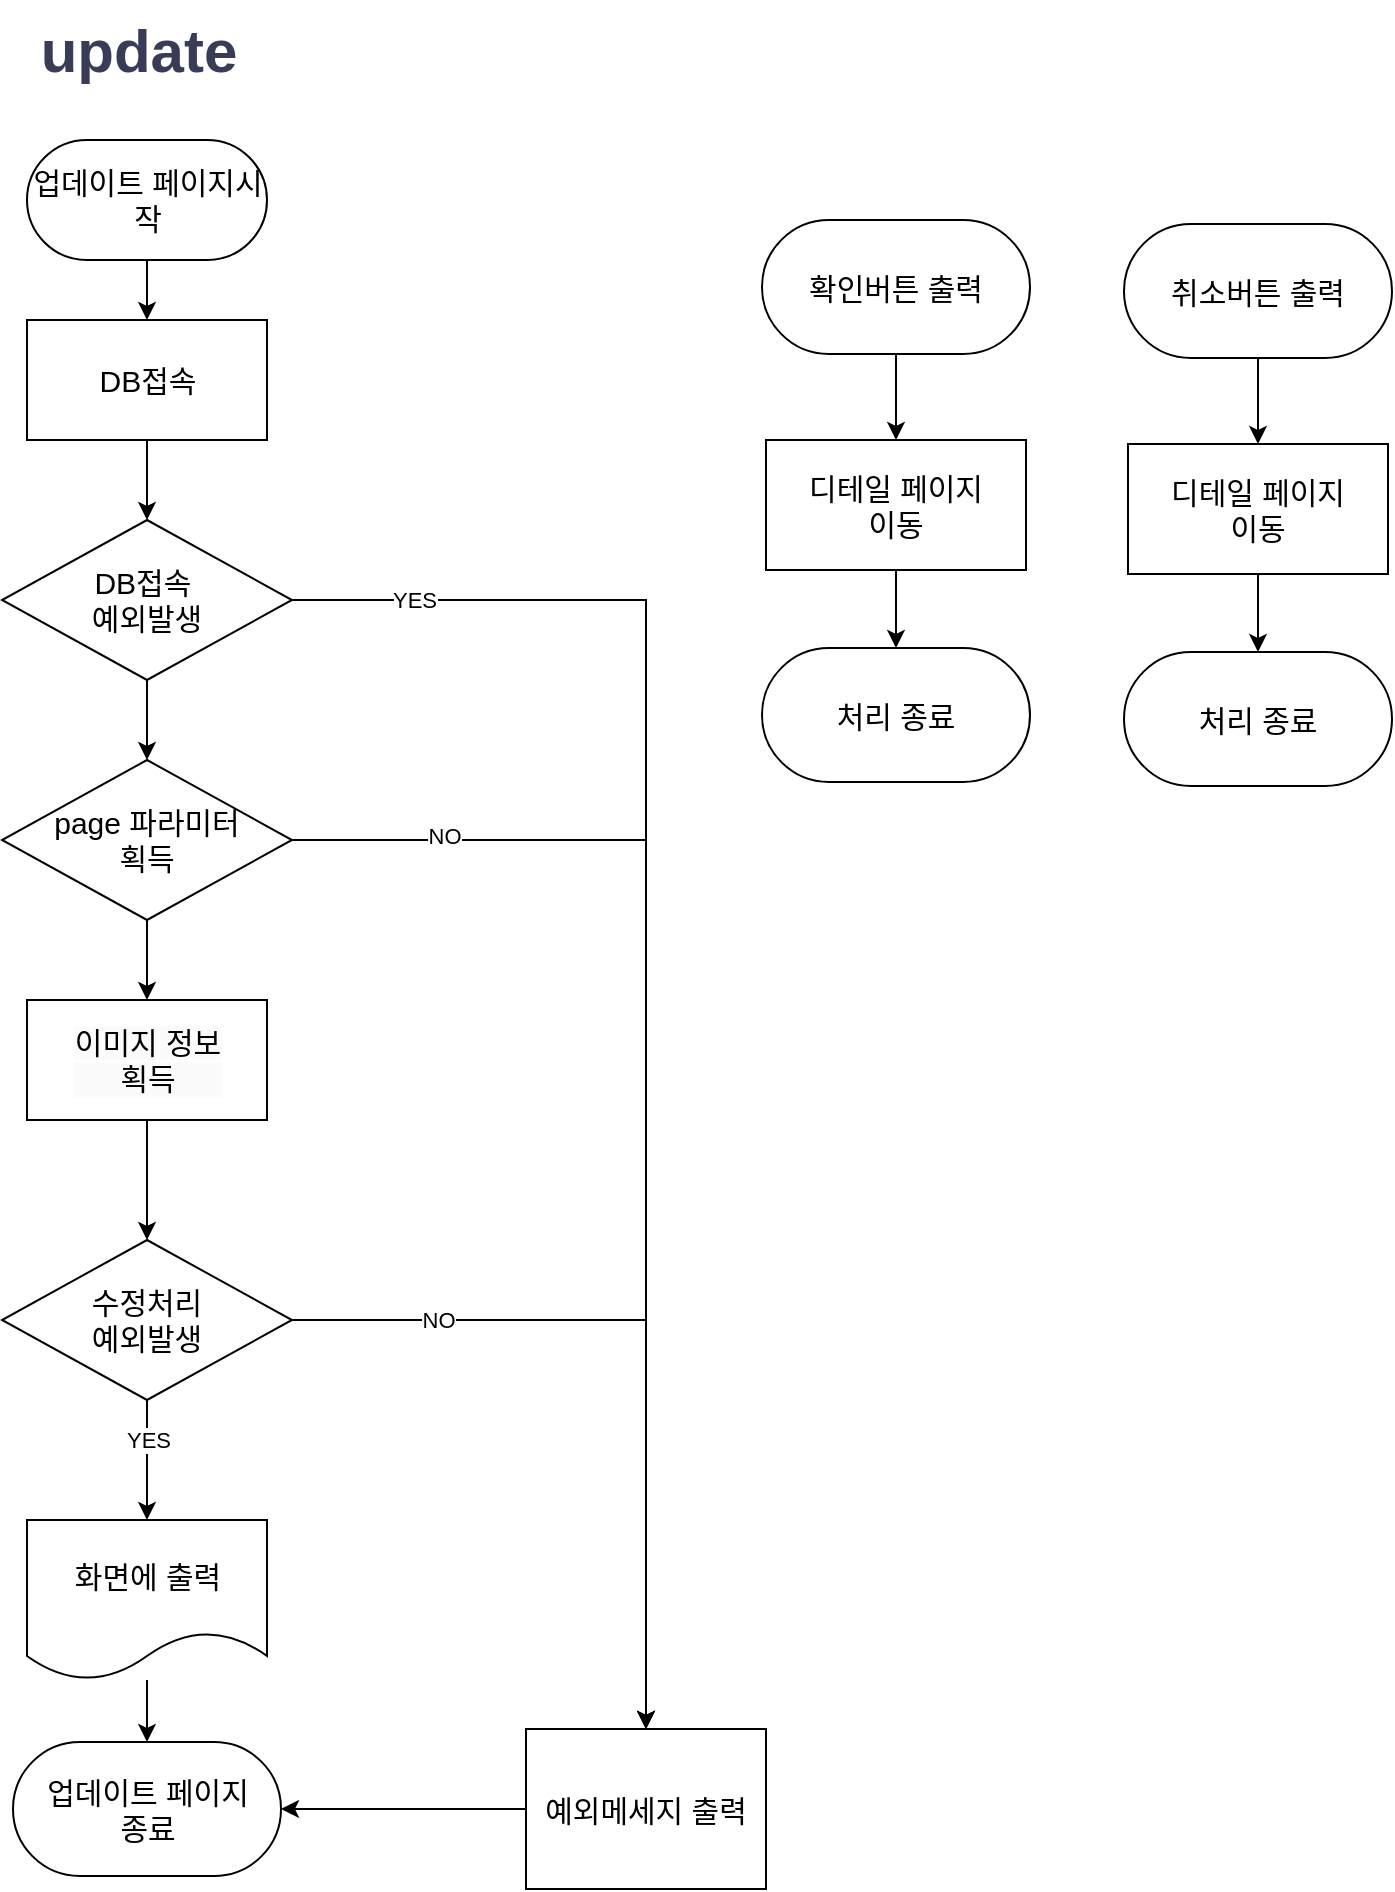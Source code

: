 <mxfile version="24.2.5" type="device">
  <diagram id="7LknmR1CZk3xwWH3k-iy" name="update">
    <mxGraphModel dx="2196" dy="1181" grid="1" gridSize="10" guides="1" tooltips="1" connect="1" arrows="1" fold="1" page="1" pageScale="1" pageWidth="827" pageHeight="1169" math="0" shadow="0">
      <root>
        <mxCell id="0" />
        <mxCell id="1" parent="0" />
        <mxCell id="wWNvsDkIQnpcS4V695EI-1" value="update" style="text;html=1;align=center;verticalAlign=middle;resizable=0;points=[];autosize=1;strokeColor=none;fillColor=none;fontColor=#393C56;fontSize=30;fontStyle=1" parent="1" vertex="1">
          <mxGeometry x="118" y="10" width="120" height="50" as="geometry" />
        </mxCell>
        <mxCell id="wWNvsDkIQnpcS4V695EI-2" value="" style="edgeStyle=orthogonalEdgeStyle;rounded=0;orthogonalLoop=1;jettySize=auto;html=1;fontSize=15;entryX=0.5;entryY=0;entryDx=0;entryDy=0;" parent="1" source="wWNvsDkIQnpcS4V695EI-3" target="wWNvsDkIQnpcS4V695EI-4" edge="1">
          <mxGeometry relative="1" as="geometry" />
        </mxCell>
        <mxCell id="wWNvsDkIQnpcS4V695EI-3" value="업데이트 페이지시작" style="rounded=1;whiteSpace=wrap;html=1;arcSize=50;fontSize=15;" parent="1" vertex="1">
          <mxGeometry x="122.5" y="80" width="120" height="60" as="geometry" />
        </mxCell>
        <mxCell id="wWNvsDkIQnpcS4V695EI-94" value="" style="edgeStyle=orthogonalEdgeStyle;rounded=0;orthogonalLoop=1;jettySize=auto;html=1;" parent="1" source="wWNvsDkIQnpcS4V695EI-4" target="wWNvsDkIQnpcS4V695EI-7" edge="1">
          <mxGeometry relative="1" as="geometry" />
        </mxCell>
        <mxCell id="wWNvsDkIQnpcS4V695EI-4" value="DB접속" style="rounded=0;whiteSpace=wrap;html=1;fontSize=15;" parent="1" vertex="1">
          <mxGeometry x="122.5" y="170" width="120" height="60" as="geometry" />
        </mxCell>
        <mxCell id="wWNvsDkIQnpcS4V695EI-6" value="" style="edgeStyle=orthogonalEdgeStyle;rounded=0;orthogonalLoop=1;jettySize=auto;html=1;fontSize=15;" parent="1" source="wWNvsDkIQnpcS4V695EI-7" target="wWNvsDkIQnpcS4V695EI-11" edge="1">
          <mxGeometry relative="1" as="geometry" />
        </mxCell>
        <mxCell id="wWNvsDkIQnpcS4V695EI-28" value="YES" style="edgeLabel;html=1;align=center;verticalAlign=middle;resizable=0;points=[];" parent="wWNvsDkIQnpcS4V695EI-6" vertex="1" connectable="0">
          <mxGeometry x="-0.876" y="3" relative="1" as="geometry">
            <mxPoint x="15" y="3" as="offset" />
          </mxGeometry>
        </mxCell>
        <mxCell id="wWNvsDkIQnpcS4V695EI-101" value="" style="edgeStyle=orthogonalEdgeStyle;rounded=0;orthogonalLoop=1;jettySize=auto;html=1;" parent="1" source="wWNvsDkIQnpcS4V695EI-7" target="wWNvsDkIQnpcS4V695EI-97" edge="1">
          <mxGeometry relative="1" as="geometry" />
        </mxCell>
        <mxCell id="wWNvsDkIQnpcS4V695EI-7" value="DB접속&amp;nbsp;&lt;div&gt;예외발생&lt;/div&gt;" style="rhombus;whiteSpace=wrap;html=1;fontSize=15;" parent="1" vertex="1">
          <mxGeometry x="110" y="270" width="145" height="80" as="geometry" />
        </mxCell>
        <mxCell id="wWNvsDkIQnpcS4V695EI-112" value="" style="edgeStyle=orthogonalEdgeStyle;rounded=0;orthogonalLoop=1;jettySize=auto;html=1;" parent="1" source="wWNvsDkIQnpcS4V695EI-11" target="wWNvsDkIQnpcS4V695EI-18" edge="1">
          <mxGeometry relative="1" as="geometry" />
        </mxCell>
        <mxCell id="wWNvsDkIQnpcS4V695EI-11" value="예외메세지 출력" style="shape=document;whiteSpace=wrap;html=1;boundedLbl=1;fontSize=15;size=0;" parent="1" vertex="1">
          <mxGeometry x="372" y="874.5" width="120" height="80" as="geometry" />
        </mxCell>
        <mxCell id="wWNvsDkIQnpcS4V695EI-15" value="" style="edgeStyle=orthogonalEdgeStyle;rounded=0;orthogonalLoop=1;jettySize=auto;html=1;fontSize=15;" parent="1" source="wWNvsDkIQnpcS4V695EI-16" target="wWNvsDkIQnpcS4V695EI-18" edge="1">
          <mxGeometry relative="1" as="geometry" />
        </mxCell>
        <mxCell id="wWNvsDkIQnpcS4V695EI-16" value="화면에 출력" style="shape=document;whiteSpace=wrap;html=1;boundedLbl=1;fontSize=15;" parent="1" vertex="1">
          <mxGeometry x="122.5" y="770" width="120" height="80" as="geometry" />
        </mxCell>
        <mxCell id="wWNvsDkIQnpcS4V695EI-18" value="업데이트 페이지&lt;div style=&quot;font-size: 15px;&quot;&gt;종료&lt;/div&gt;" style="rounded=1;whiteSpace=wrap;html=1;arcSize=50;fontSize=15;fontFamily=Helvetica;horizontal=1;" parent="1" vertex="1">
          <mxGeometry x="115.5" y="881.0" width="134" height="67" as="geometry" />
        </mxCell>
        <mxCell id="BM9M9B0WIOoJNoCdmufv-13" value="" style="edgeStyle=orthogonalEdgeStyle;rounded=0;orthogonalLoop=1;jettySize=auto;html=1;entryX=0.5;entryY=0;entryDx=0;entryDy=0;" edge="1" parent="1" source="wWNvsDkIQnpcS4V695EI-50" target="wWNvsDkIQnpcS4V695EI-16">
          <mxGeometry relative="1" as="geometry">
            <mxPoint x="182.5" y="760" as="targetPoint" />
          </mxGeometry>
        </mxCell>
        <mxCell id="BM9M9B0WIOoJNoCdmufv-14" value="YES" style="edgeLabel;html=1;align=center;verticalAlign=middle;resizable=0;points=[];" vertex="1" connectable="0" parent="BM9M9B0WIOoJNoCdmufv-13">
          <mxGeometry x="-0.337" relative="1" as="geometry">
            <mxPoint as="offset" />
          </mxGeometry>
        </mxCell>
        <mxCell id="BM9M9B0WIOoJNoCdmufv-15" value="" style="edgeStyle=orthogonalEdgeStyle;rounded=0;orthogonalLoop=1;jettySize=auto;html=1;" edge="1" parent="1" source="wWNvsDkIQnpcS4V695EI-50" target="wWNvsDkIQnpcS4V695EI-11">
          <mxGeometry relative="1" as="geometry" />
        </mxCell>
        <mxCell id="BM9M9B0WIOoJNoCdmufv-16" value="NO" style="edgeLabel;html=1;align=center;verticalAlign=middle;resizable=0;points=[];" vertex="1" connectable="0" parent="BM9M9B0WIOoJNoCdmufv-15">
          <mxGeometry x="-0.714" y="3" relative="1" as="geometry">
            <mxPoint x="18" y="3" as="offset" />
          </mxGeometry>
        </mxCell>
        <mxCell id="wWNvsDkIQnpcS4V695EI-50" value="수정처리&lt;div&gt;예외발생&lt;/div&gt;" style="rhombus;whiteSpace=wrap;html=1;fontSize=15;" parent="1" vertex="1">
          <mxGeometry x="110" y="630" width="145" height="80" as="geometry" />
        </mxCell>
        <mxCell id="wWNvsDkIQnpcS4V695EI-67" value="" style="edgeStyle=orthogonalEdgeStyle;rounded=0;orthogonalLoop=1;jettySize=auto;html=1;fontColor=#393C56;" parent="1" source="wWNvsDkIQnpcS4V695EI-68" target="wWNvsDkIQnpcS4V695EI-70" edge="1">
          <mxGeometry relative="1" as="geometry" />
        </mxCell>
        <mxCell id="wWNvsDkIQnpcS4V695EI-68" value="확인버튼 출력" style="rounded=1;whiteSpace=wrap;html=1;arcSize=50;fontSize=15;fontFamily=Helvetica;horizontal=1;" parent="1" vertex="1">
          <mxGeometry x="490" y="120" width="134" height="67" as="geometry" />
        </mxCell>
        <mxCell id="wWNvsDkIQnpcS4V695EI-69" value="" style="edgeStyle=orthogonalEdgeStyle;rounded=0;orthogonalLoop=1;jettySize=auto;html=1;fontColor=#393C56;" parent="1" source="wWNvsDkIQnpcS4V695EI-70" target="wWNvsDkIQnpcS4V695EI-71" edge="1">
          <mxGeometry relative="1" as="geometry" />
        </mxCell>
        <mxCell id="wWNvsDkIQnpcS4V695EI-70" value="디테일 페이지&lt;div&gt;이동&lt;/div&gt;" style="rounded=0;whiteSpace=wrap;html=1;fontSize=15;" parent="1" vertex="1">
          <mxGeometry x="492" y="230" width="130" height="65" as="geometry" />
        </mxCell>
        <mxCell id="wWNvsDkIQnpcS4V695EI-71" value="&lt;span style=&quot;background-color: initial;&quot;&gt;처리 종료&lt;/span&gt;" style="rounded=1;whiteSpace=wrap;html=1;arcSize=50;fontSize=15;fontFamily=Helvetica;horizontal=1;" parent="1" vertex="1">
          <mxGeometry x="490" y="334" width="134" height="67" as="geometry" />
        </mxCell>
        <mxCell id="wWNvsDkIQnpcS4V695EI-72" value="" style="edgeStyle=orthogonalEdgeStyle;rounded=0;orthogonalLoop=1;jettySize=auto;html=1;fontColor=#393C56;" parent="1" source="wWNvsDkIQnpcS4V695EI-73" target="wWNvsDkIQnpcS4V695EI-75" edge="1">
          <mxGeometry relative="1" as="geometry" />
        </mxCell>
        <mxCell id="wWNvsDkIQnpcS4V695EI-73" value="취소버튼 출력" style="rounded=1;whiteSpace=wrap;html=1;arcSize=50;fontSize=15;fontFamily=Helvetica;horizontal=1;" parent="1" vertex="1">
          <mxGeometry x="671" y="122" width="134" height="67" as="geometry" />
        </mxCell>
        <mxCell id="wWNvsDkIQnpcS4V695EI-74" value="" style="edgeStyle=orthogonalEdgeStyle;rounded=0;orthogonalLoop=1;jettySize=auto;html=1;fontColor=#393C56;" parent="1" source="wWNvsDkIQnpcS4V695EI-75" target="wWNvsDkIQnpcS4V695EI-76" edge="1">
          <mxGeometry relative="1" as="geometry" />
        </mxCell>
        <mxCell id="wWNvsDkIQnpcS4V695EI-75" value="디테일 페이지&lt;div&gt;이동&lt;/div&gt;" style="rounded=0;whiteSpace=wrap;html=1;fontSize=15;" parent="1" vertex="1">
          <mxGeometry x="673" y="232" width="130" height="65" as="geometry" />
        </mxCell>
        <mxCell id="wWNvsDkIQnpcS4V695EI-76" value="&lt;span style=&quot;background-color: initial;&quot;&gt;처리 종료&lt;/span&gt;" style="rounded=1;whiteSpace=wrap;html=1;arcSize=50;fontSize=15;fontFamily=Helvetica;horizontal=1;" parent="1" vertex="1">
          <mxGeometry x="671" y="336" width="134" height="67" as="geometry" />
        </mxCell>
        <mxCell id="wWNvsDkIQnpcS4V695EI-111" value="" style="edgeStyle=orthogonalEdgeStyle;rounded=0;orthogonalLoop=1;jettySize=auto;html=1;" parent="1" source="wWNvsDkIQnpcS4V695EI-97" target="wWNvsDkIQnpcS4V695EI-11" edge="1">
          <mxGeometry relative="1" as="geometry" />
        </mxCell>
        <mxCell id="wWNvsDkIQnpcS4V695EI-113" value="NO" style="edgeLabel;html=1;align=center;verticalAlign=middle;resizable=0;points=[];" parent="wWNvsDkIQnpcS4V695EI-111" vertex="1" connectable="0">
          <mxGeometry x="-0.755" y="2" relative="1" as="geometry">
            <mxPoint as="offset" />
          </mxGeometry>
        </mxCell>
        <mxCell id="BM9M9B0WIOoJNoCdmufv-8" value="" style="edgeStyle=orthogonalEdgeStyle;rounded=0;orthogonalLoop=1;jettySize=auto;html=1;" edge="1" parent="1" source="wWNvsDkIQnpcS4V695EI-97" target="BM9M9B0WIOoJNoCdmufv-5">
          <mxGeometry relative="1" as="geometry" />
        </mxCell>
        <mxCell id="wWNvsDkIQnpcS4V695EI-97" value="page 파라미터&lt;div&gt;획득&lt;/div&gt;" style="rhombus;whiteSpace=wrap;html=1;fontSize=15;" parent="1" vertex="1">
          <mxGeometry x="110" y="390" width="145" height="80" as="geometry" />
        </mxCell>
        <mxCell id="BM9M9B0WIOoJNoCdmufv-9" value="" style="edgeStyle=orthogonalEdgeStyle;rounded=0;orthogonalLoop=1;jettySize=auto;html=1;" edge="1" parent="1" source="BM9M9B0WIOoJNoCdmufv-5" target="wWNvsDkIQnpcS4V695EI-50">
          <mxGeometry relative="1" as="geometry" />
        </mxCell>
        <mxCell id="BM9M9B0WIOoJNoCdmufv-5" value="&lt;span style=&quot;forced-color-adjust: none; color: rgb(0, 0, 0); font-family: Helvetica; font-style: normal; font-variant-ligatures: normal; font-variant-caps: normal; font-weight: 400; letter-spacing: normal; orphans: 2; text-align: center; text-indent: 0px; text-transform: none; widows: 2; word-spacing: 0px; -webkit-text-stroke-width: 0px; white-space: normal; text-decoration-thickness: initial; text-decoration-style: initial; text-decoration-color: initial; font-size: 15px; background-color: rgb(251, 251, 251); float: none; display: inline !important;&quot;&gt;이미지 정보&lt;/span&gt;&lt;div style=&quot;forced-color-adjust: none; color: rgb(0, 0, 0); font-family: Helvetica; font-style: normal; font-variant-ligatures: normal; font-variant-caps: normal; font-weight: 400; letter-spacing: normal; orphans: 2; text-align: center; text-indent: 0px; text-transform: none; widows: 2; word-spacing: 0px; -webkit-text-stroke-width: 0px; white-space: normal; text-decoration-thickness: initial; text-decoration-style: initial; text-decoration-color: initial; font-size: 15px; background-color: rgb(251, 251, 251);&quot;&gt;획득&lt;/div&gt;" style="rounded=0;whiteSpace=wrap;html=1;verticalAlign=middle;" vertex="1" parent="1">
          <mxGeometry x="122.5" y="510" width="120" height="60" as="geometry" />
        </mxCell>
      </root>
    </mxGraphModel>
  </diagram>
</mxfile>

